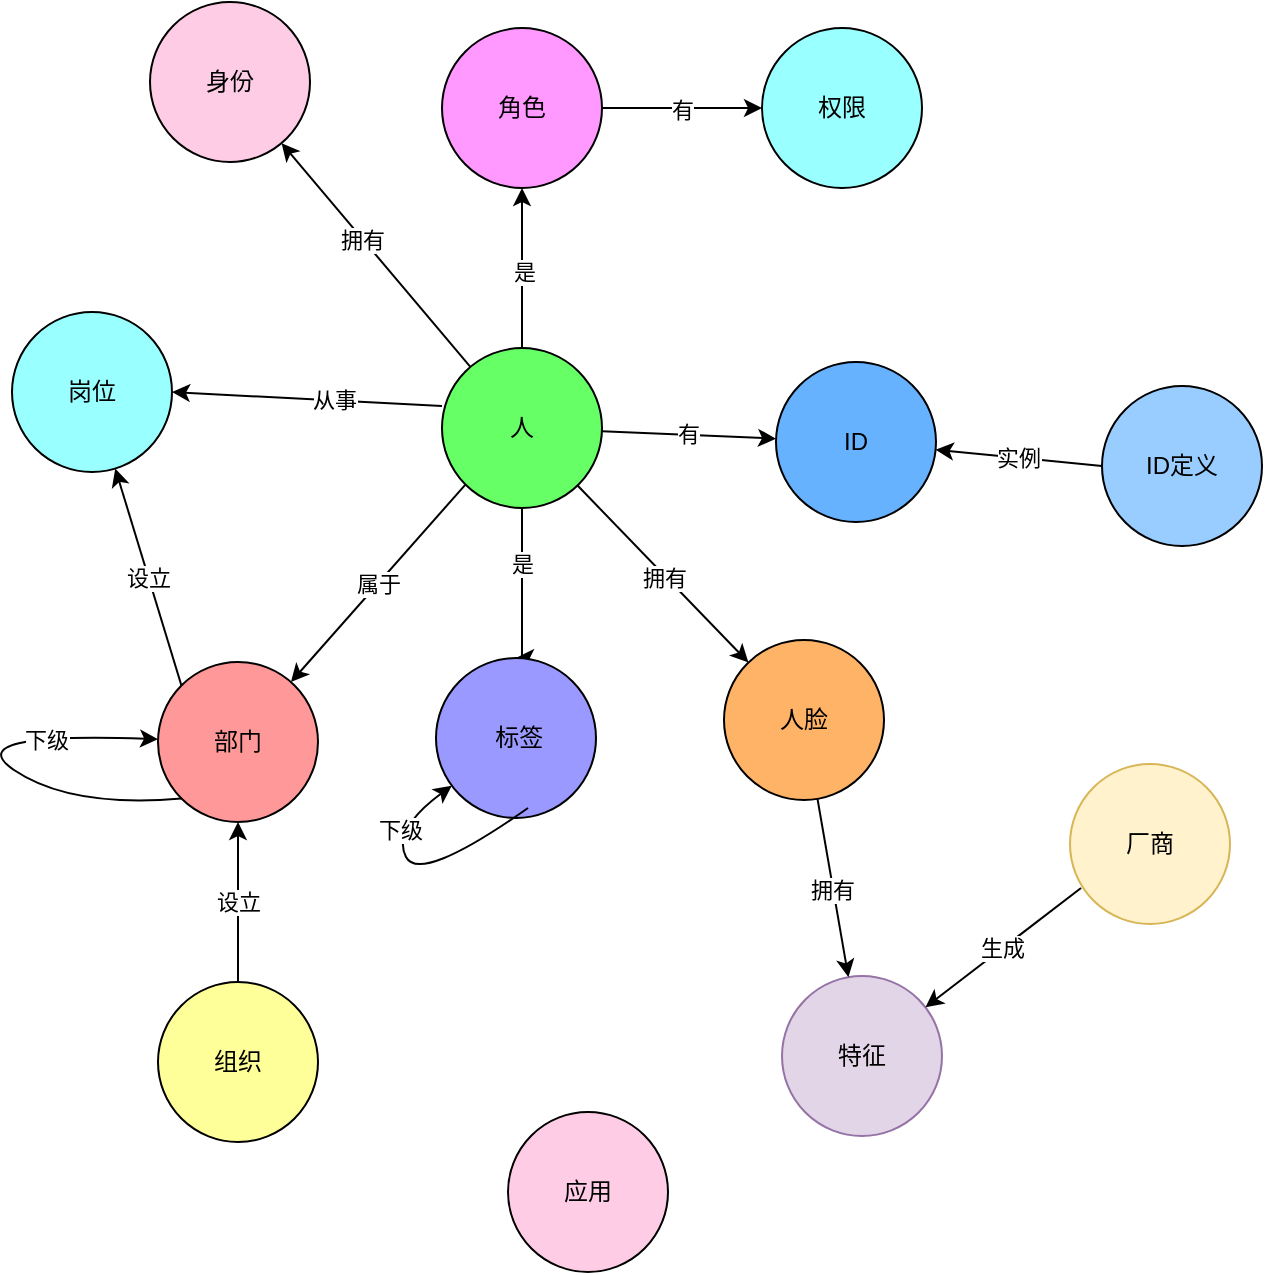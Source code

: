 <mxfile version="20.0.1" type="github">
  <diagram id="ypBNLHmtR6GumH8aQKVH" name="第 1 页">
    <mxGraphModel dx="805" dy="632" grid="0" gridSize="10" guides="1" tooltips="1" connect="1" arrows="1" fold="1" page="1" pageScale="1" pageWidth="827" pageHeight="1169" math="0" shadow="0">
      <root>
        <mxCell id="0" />
        <mxCell id="1" parent="0" />
        <mxCell id="uAgNHWFIdGceHUbPGEbR-3" value="" style="rounded=0;orthogonalLoop=1;jettySize=auto;html=1;" edge="1" parent="1" source="uAgNHWFIdGceHUbPGEbR-1" target="uAgNHWFIdGceHUbPGEbR-2">
          <mxGeometry relative="1" as="geometry" />
        </mxCell>
        <mxCell id="uAgNHWFIdGceHUbPGEbR-4" value="拥有" style="edgeLabel;html=1;align=center;verticalAlign=middle;resizable=0;points=[];" vertex="1" connectable="0" parent="uAgNHWFIdGceHUbPGEbR-3">
          <mxGeometry x="0.015" y="-1" relative="1" as="geometry">
            <mxPoint as="offset" />
          </mxGeometry>
        </mxCell>
        <mxCell id="uAgNHWFIdGceHUbPGEbR-6" value="" style="edgeStyle=orthogonalEdgeStyle;rounded=0;orthogonalLoop=1;jettySize=auto;html=1;exitX=0.5;exitY=1;exitDx=0;exitDy=0;entryX=0.5;entryY=0;entryDx=0;entryDy=0;" edge="1" parent="1" source="uAgNHWFIdGceHUbPGEbR-1" target="uAgNHWFIdGceHUbPGEbR-5">
          <mxGeometry relative="1" as="geometry">
            <mxPoint x="452" y="335" as="sourcePoint" />
            <mxPoint x="321" y="341" as="targetPoint" />
            <Array as="points">
              <mxPoint x="392" y="308" />
              <mxPoint x="392" y="308" />
            </Array>
          </mxGeometry>
        </mxCell>
        <mxCell id="uAgNHWFIdGceHUbPGEbR-9" value="是" style="edgeLabel;html=1;align=center;verticalAlign=middle;resizable=0;points=[];" vertex="1" connectable="0" parent="uAgNHWFIdGceHUbPGEbR-6">
          <mxGeometry x="-0.3" relative="1" as="geometry">
            <mxPoint as="offset" />
          </mxGeometry>
        </mxCell>
        <mxCell id="uAgNHWFIdGceHUbPGEbR-16" value="" style="edgeStyle=orthogonalEdgeStyle;rounded=0;orthogonalLoop=1;jettySize=auto;html=1;" edge="1" parent="1" source="uAgNHWFIdGceHUbPGEbR-1" target="uAgNHWFIdGceHUbPGEbR-15">
          <mxGeometry relative="1" as="geometry" />
        </mxCell>
        <mxCell id="uAgNHWFIdGceHUbPGEbR-32" value="是" style="edgeLabel;html=1;align=center;verticalAlign=middle;resizable=0;points=[];" vertex="1" connectable="0" parent="uAgNHWFIdGceHUbPGEbR-16">
          <mxGeometry x="-0.05" y="-1" relative="1" as="geometry">
            <mxPoint as="offset" />
          </mxGeometry>
        </mxCell>
        <mxCell id="uAgNHWFIdGceHUbPGEbR-29" value="有" style="edgeStyle=none;rounded=0;orthogonalLoop=1;jettySize=auto;html=1;" edge="1" parent="1" source="uAgNHWFIdGceHUbPGEbR-1" target="uAgNHWFIdGceHUbPGEbR-28">
          <mxGeometry relative="1" as="geometry" />
        </mxCell>
        <mxCell id="uAgNHWFIdGceHUbPGEbR-1" value="人" style="ellipse;whiteSpace=wrap;html=1;aspect=fixed;fillColor=#66FF66;" vertex="1" parent="1">
          <mxGeometry x="352" y="197" width="80" height="80" as="geometry" />
        </mxCell>
        <mxCell id="uAgNHWFIdGceHUbPGEbR-2" value="人脸" style="ellipse;whiteSpace=wrap;html=1;aspect=fixed;fillColor=#FFB366;" vertex="1" parent="1">
          <mxGeometry x="493" y="343" width="80" height="80" as="geometry" />
        </mxCell>
        <mxCell id="uAgNHWFIdGceHUbPGEbR-5" value="&amp;nbsp;标签" style="ellipse;whiteSpace=wrap;html=1;aspect=fixed;fillColor=#9999FF;" vertex="1" parent="1">
          <mxGeometry x="349" y="352" width="80" height="80" as="geometry" />
        </mxCell>
        <mxCell id="uAgNHWFIdGceHUbPGEbR-12" value="设立" style="edgeStyle=orthogonalEdgeStyle;rounded=0;orthogonalLoop=1;jettySize=auto;html=1;entryX=0.5;entryY=1;entryDx=0;entryDy=0;exitX=0.5;exitY=0;exitDx=0;exitDy=0;" edge="1" parent="1" source="uAgNHWFIdGceHUbPGEbR-11" target="uAgNHWFIdGceHUbPGEbR-7">
          <mxGeometry relative="1" as="geometry">
            <mxPoint x="310" y="508" as="sourcePoint" />
          </mxGeometry>
        </mxCell>
        <mxCell id="uAgNHWFIdGceHUbPGEbR-7" value="部门" style="ellipse;whiteSpace=wrap;html=1;aspect=fixed;fillColor=#FF9999;" vertex="1" parent="1">
          <mxGeometry x="210" y="354" width="80" height="80" as="geometry" />
        </mxCell>
        <mxCell id="uAgNHWFIdGceHUbPGEbR-11" value="组织" style="ellipse;whiteSpace=wrap;html=1;aspect=fixed;fillColor=#FFFF99;" vertex="1" parent="1">
          <mxGeometry x="210" y="514" width="80" height="80" as="geometry" />
        </mxCell>
        <mxCell id="uAgNHWFIdGceHUbPGEbR-13" value="" style="curved=1;endArrow=classic;html=1;rounded=0;exitX=0;exitY=1;exitDx=0;exitDy=0;" edge="1" parent="1" source="uAgNHWFIdGceHUbPGEbR-7" target="uAgNHWFIdGceHUbPGEbR-7">
          <mxGeometry width="50" height="50" relative="1" as="geometry">
            <mxPoint x="127" y="398" as="sourcePoint" />
            <mxPoint x="177" y="348" as="targetPoint" />
            <Array as="points">
              <mxPoint x="166" y="427" />
              <mxPoint x="110" y="389" />
            </Array>
          </mxGeometry>
        </mxCell>
        <mxCell id="uAgNHWFIdGceHUbPGEbR-14" value="下级" style="edgeLabel;html=1;align=center;verticalAlign=middle;resizable=0;points=[];" vertex="1" connectable="0" parent="uAgNHWFIdGceHUbPGEbR-13">
          <mxGeometry x="0.491" y="-2" relative="1" as="geometry">
            <mxPoint as="offset" />
          </mxGeometry>
        </mxCell>
        <mxCell id="uAgNHWFIdGceHUbPGEbR-18" value="" style="edgeStyle=orthogonalEdgeStyle;rounded=0;orthogonalLoop=1;jettySize=auto;html=1;" edge="1" parent="1" source="uAgNHWFIdGceHUbPGEbR-15" target="uAgNHWFIdGceHUbPGEbR-17">
          <mxGeometry relative="1" as="geometry" />
        </mxCell>
        <mxCell id="uAgNHWFIdGceHUbPGEbR-33" value="有" style="edgeLabel;html=1;align=center;verticalAlign=middle;resizable=0;points=[];" vertex="1" connectable="0" parent="uAgNHWFIdGceHUbPGEbR-18">
          <mxGeometry y="-1" relative="1" as="geometry">
            <mxPoint as="offset" />
          </mxGeometry>
        </mxCell>
        <mxCell id="uAgNHWFIdGceHUbPGEbR-15" value="角色" style="ellipse;whiteSpace=wrap;html=1;aspect=fixed;fillColor=#FF99FF;" vertex="1" parent="1">
          <mxGeometry x="352" y="37" width="80" height="80" as="geometry" />
        </mxCell>
        <mxCell id="uAgNHWFIdGceHUbPGEbR-17" value="权限" style="ellipse;whiteSpace=wrap;html=1;aspect=fixed;fillColor=#99FFFF;" vertex="1" parent="1">
          <mxGeometry x="512" y="37" width="80" height="80" as="geometry" />
        </mxCell>
        <mxCell id="uAgNHWFIdGceHUbPGEbR-19" value="岗位" style="ellipse;whiteSpace=wrap;html=1;aspect=fixed;fillColor=#99FFFF;" vertex="1" parent="1">
          <mxGeometry x="137" y="179" width="80" height="80" as="geometry" />
        </mxCell>
        <mxCell id="uAgNHWFIdGceHUbPGEbR-20" value="设立" style="endArrow=classic;html=1;rounded=0;exitX=0;exitY=0;exitDx=0;exitDy=0;" edge="1" parent="1" source="uAgNHWFIdGceHUbPGEbR-7" target="uAgNHWFIdGceHUbPGEbR-19">
          <mxGeometry width="50" height="50" relative="1" as="geometry">
            <mxPoint x="164" y="331" as="sourcePoint" />
            <mxPoint x="214" y="281" as="targetPoint" />
          </mxGeometry>
        </mxCell>
        <mxCell id="uAgNHWFIdGceHUbPGEbR-21" value="" style="endArrow=classic;html=1;rounded=0;exitX=0;exitY=0.363;exitDx=0;exitDy=0;entryX=1;entryY=0.5;entryDx=0;entryDy=0;exitPerimeter=0;" edge="1" parent="1" source="uAgNHWFIdGceHUbPGEbR-1" target="uAgNHWFIdGceHUbPGEbR-19">
          <mxGeometry width="50" height="50" relative="1" as="geometry">
            <mxPoint x="224" y="126" as="sourcePoint" />
            <mxPoint x="274" y="76" as="targetPoint" />
          </mxGeometry>
        </mxCell>
        <mxCell id="uAgNHWFIdGceHUbPGEbR-22" value="从事" style="edgeLabel;html=1;align=center;verticalAlign=middle;resizable=0;points=[];" vertex="1" connectable="0" parent="uAgNHWFIdGceHUbPGEbR-21">
          <mxGeometry x="-0.196" relative="1" as="geometry">
            <mxPoint as="offset" />
          </mxGeometry>
        </mxCell>
        <mxCell id="uAgNHWFIdGceHUbPGEbR-23" value="" style="curved=1;endArrow=classic;html=1;rounded=0;" edge="1" parent="1" target="uAgNHWFIdGceHUbPGEbR-5">
          <mxGeometry width="50" height="50" relative="1" as="geometry">
            <mxPoint x="395" y="427" as="sourcePoint" />
            <mxPoint x="385.025" y="430.572" as="targetPoint" />
            <Array as="points">
              <mxPoint x="341" y="465" />
              <mxPoint x="327" y="438" />
            </Array>
          </mxGeometry>
        </mxCell>
        <mxCell id="uAgNHWFIdGceHUbPGEbR-24" value="下级" style="edgeLabel;html=1;align=center;verticalAlign=middle;resizable=0;points=[];" vertex="1" connectable="0" parent="uAgNHWFIdGceHUbPGEbR-23">
          <mxGeometry x="0.491" y="-2" relative="1" as="geometry">
            <mxPoint as="offset" />
          </mxGeometry>
        </mxCell>
        <mxCell id="uAgNHWFIdGceHUbPGEbR-27" value="属于" style="endArrow=classic;html=1;rounded=0;exitX=0;exitY=1;exitDx=0;exitDy=0;" edge="1" parent="1" source="uAgNHWFIdGceHUbPGEbR-1" target="uAgNHWFIdGceHUbPGEbR-7">
          <mxGeometry width="50" height="50" relative="1" as="geometry">
            <mxPoint x="388" y="321" as="sourcePoint" />
            <mxPoint x="438" y="271" as="targetPoint" />
          </mxGeometry>
        </mxCell>
        <mxCell id="uAgNHWFIdGceHUbPGEbR-31" value="实例" style="rounded=0;orthogonalLoop=1;jettySize=auto;html=1;exitX=0;exitY=0.5;exitDx=0;exitDy=0;" edge="1" parent="1" source="uAgNHWFIdGceHUbPGEbR-30" target="uAgNHWFIdGceHUbPGEbR-28">
          <mxGeometry relative="1" as="geometry" />
        </mxCell>
        <mxCell id="uAgNHWFIdGceHUbPGEbR-28" value="ID" style="ellipse;whiteSpace=wrap;html=1;aspect=fixed;fillColor=#66B2FF;" vertex="1" parent="1">
          <mxGeometry x="519" y="204" width="80" height="80" as="geometry" />
        </mxCell>
        <mxCell id="uAgNHWFIdGceHUbPGEbR-30" value="ID定义" style="ellipse;whiteSpace=wrap;html=1;aspect=fixed;fillColor=#99CCFF;" vertex="1" parent="1">
          <mxGeometry x="682" y="216" width="80" height="80" as="geometry" />
        </mxCell>
        <mxCell id="uAgNHWFIdGceHUbPGEbR-34" value="应用" style="ellipse;whiteSpace=wrap;html=1;aspect=fixed;fillColor=#FFCCE6;" vertex="1" parent="1">
          <mxGeometry x="385" y="579" width="80" height="80" as="geometry" />
        </mxCell>
        <mxCell id="uAgNHWFIdGceHUbPGEbR-35" value="身份" style="ellipse;whiteSpace=wrap;html=1;aspect=fixed;fillColor=#FFCCE6;" vertex="1" parent="1">
          <mxGeometry x="206" y="24" width="80" height="80" as="geometry" />
        </mxCell>
        <mxCell id="uAgNHWFIdGceHUbPGEbR-37" value="" style="endArrow=classic;html=1;rounded=0;" edge="1" parent="1" source="uAgNHWFIdGceHUbPGEbR-1" target="uAgNHWFIdGceHUbPGEbR-35">
          <mxGeometry width="50" height="50" relative="1" as="geometry">
            <mxPoint x="291" y="176" as="sourcePoint" />
            <mxPoint x="341" y="126" as="targetPoint" />
          </mxGeometry>
        </mxCell>
        <mxCell id="uAgNHWFIdGceHUbPGEbR-38" value="拥有" style="edgeLabel;html=1;align=center;verticalAlign=middle;resizable=0;points=[];" vertex="1" connectable="0" parent="uAgNHWFIdGceHUbPGEbR-37">
          <mxGeometry x="0.14" y="1" relative="1" as="geometry">
            <mxPoint y="-1" as="offset" />
          </mxGeometry>
        </mxCell>
        <mxCell id="uAgNHWFIdGceHUbPGEbR-39" value="厂商" style="ellipse;whiteSpace=wrap;html=1;aspect=fixed;fillColor=#fff2cc;strokeColor=#d6b656;" vertex="1" parent="1">
          <mxGeometry x="666" y="405" width="80" height="80" as="geometry" />
        </mxCell>
        <mxCell id="uAgNHWFIdGceHUbPGEbR-40" value="特征" style="ellipse;whiteSpace=wrap;html=1;aspect=fixed;fillColor=#e1d5e7;strokeColor=#9673a6;" vertex="1" parent="1">
          <mxGeometry x="522" y="511" width="80" height="80" as="geometry" />
        </mxCell>
        <mxCell id="uAgNHWFIdGceHUbPGEbR-41" value="" style="rounded=0;orthogonalLoop=1;jettySize=auto;html=1;" edge="1" parent="1" source="uAgNHWFIdGceHUbPGEbR-2" target="uAgNHWFIdGceHUbPGEbR-40">
          <mxGeometry relative="1" as="geometry">
            <mxPoint x="526.998" y="412.002" as="sourcePoint" />
            <mxPoint x="612.423" y="500.457" as="targetPoint" />
          </mxGeometry>
        </mxCell>
        <mxCell id="uAgNHWFIdGceHUbPGEbR-42" value="拥有" style="edgeLabel;html=1;align=center;verticalAlign=middle;resizable=0;points=[];" vertex="1" connectable="0" parent="uAgNHWFIdGceHUbPGEbR-41">
          <mxGeometry x="0.015" y="-1" relative="1" as="geometry">
            <mxPoint as="offset" />
          </mxGeometry>
        </mxCell>
        <mxCell id="uAgNHWFIdGceHUbPGEbR-43" value="" style="rounded=0;orthogonalLoop=1;jettySize=auto;html=1;exitX=0.069;exitY=0.775;exitDx=0;exitDy=0;exitPerimeter=0;" edge="1" parent="1" source="uAgNHWFIdGceHUbPGEbR-39" target="uAgNHWFIdGceHUbPGEbR-40">
          <mxGeometry relative="1" as="geometry">
            <mxPoint x="536.998" y="422.002" as="sourcePoint" />
            <mxPoint x="683" y="536" as="targetPoint" />
          </mxGeometry>
        </mxCell>
        <mxCell id="uAgNHWFIdGceHUbPGEbR-44" value="生成" style="edgeLabel;html=1;align=center;verticalAlign=middle;resizable=0;points=[];" vertex="1" connectable="0" parent="uAgNHWFIdGceHUbPGEbR-43">
          <mxGeometry x="0.015" y="-1" relative="1" as="geometry">
            <mxPoint as="offset" />
          </mxGeometry>
        </mxCell>
      </root>
    </mxGraphModel>
  </diagram>
</mxfile>
